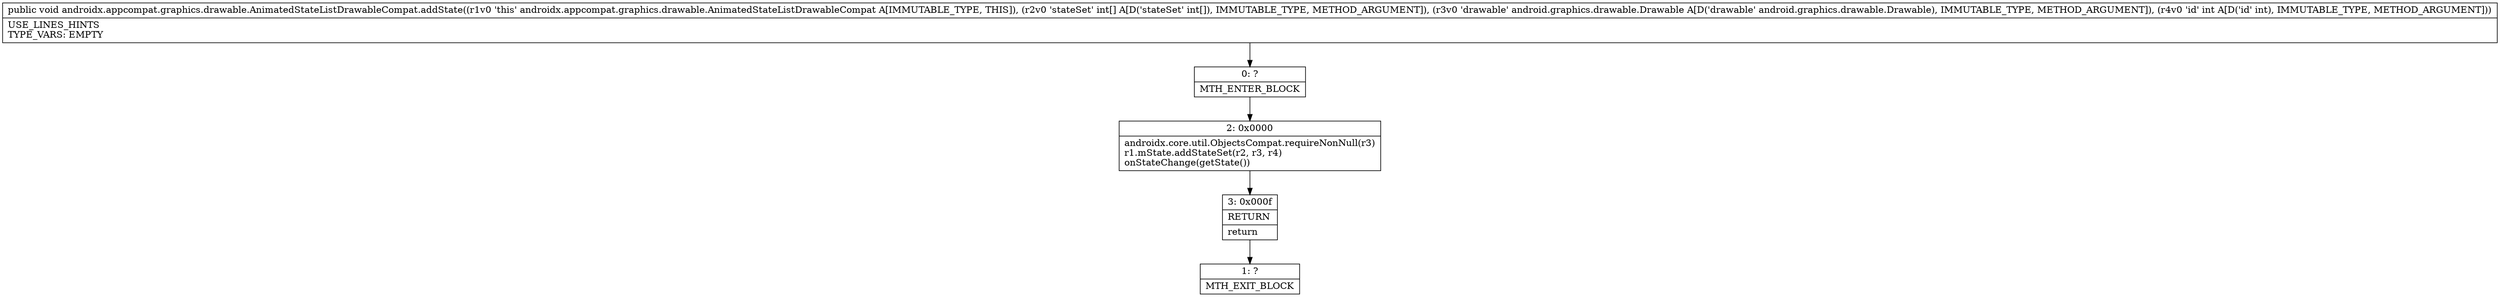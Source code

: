 digraph "CFG forandroidx.appcompat.graphics.drawable.AnimatedStateListDrawableCompat.addState([ILandroid\/graphics\/drawable\/Drawable;I)V" {
Node_0 [shape=record,label="{0\:\ ?|MTH_ENTER_BLOCK\l}"];
Node_2 [shape=record,label="{2\:\ 0x0000|androidx.core.util.ObjectsCompat.requireNonNull(r3)\lr1.mState.addStateSet(r2, r3, r4)\lonStateChange(getState())\l}"];
Node_3 [shape=record,label="{3\:\ 0x000f|RETURN\l|return\l}"];
Node_1 [shape=record,label="{1\:\ ?|MTH_EXIT_BLOCK\l}"];
MethodNode[shape=record,label="{public void androidx.appcompat.graphics.drawable.AnimatedStateListDrawableCompat.addState((r1v0 'this' androidx.appcompat.graphics.drawable.AnimatedStateListDrawableCompat A[IMMUTABLE_TYPE, THIS]), (r2v0 'stateSet' int[] A[D('stateSet' int[]), IMMUTABLE_TYPE, METHOD_ARGUMENT]), (r3v0 'drawable' android.graphics.drawable.Drawable A[D('drawable' android.graphics.drawable.Drawable), IMMUTABLE_TYPE, METHOD_ARGUMENT]), (r4v0 'id' int A[D('id' int), IMMUTABLE_TYPE, METHOD_ARGUMENT]))  | USE_LINES_HINTS\lTYPE_VARS: EMPTY\l}"];
MethodNode -> Node_0;Node_0 -> Node_2;
Node_2 -> Node_3;
Node_3 -> Node_1;
}

